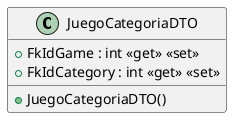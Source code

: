 @startuml
class JuegoCategoriaDTO {
    + FkIdGame : int <<get>> <<set>>
    + FkIdCategory : int <<get>> <<set>>
    + JuegoCategoriaDTO()
}
@enduml
